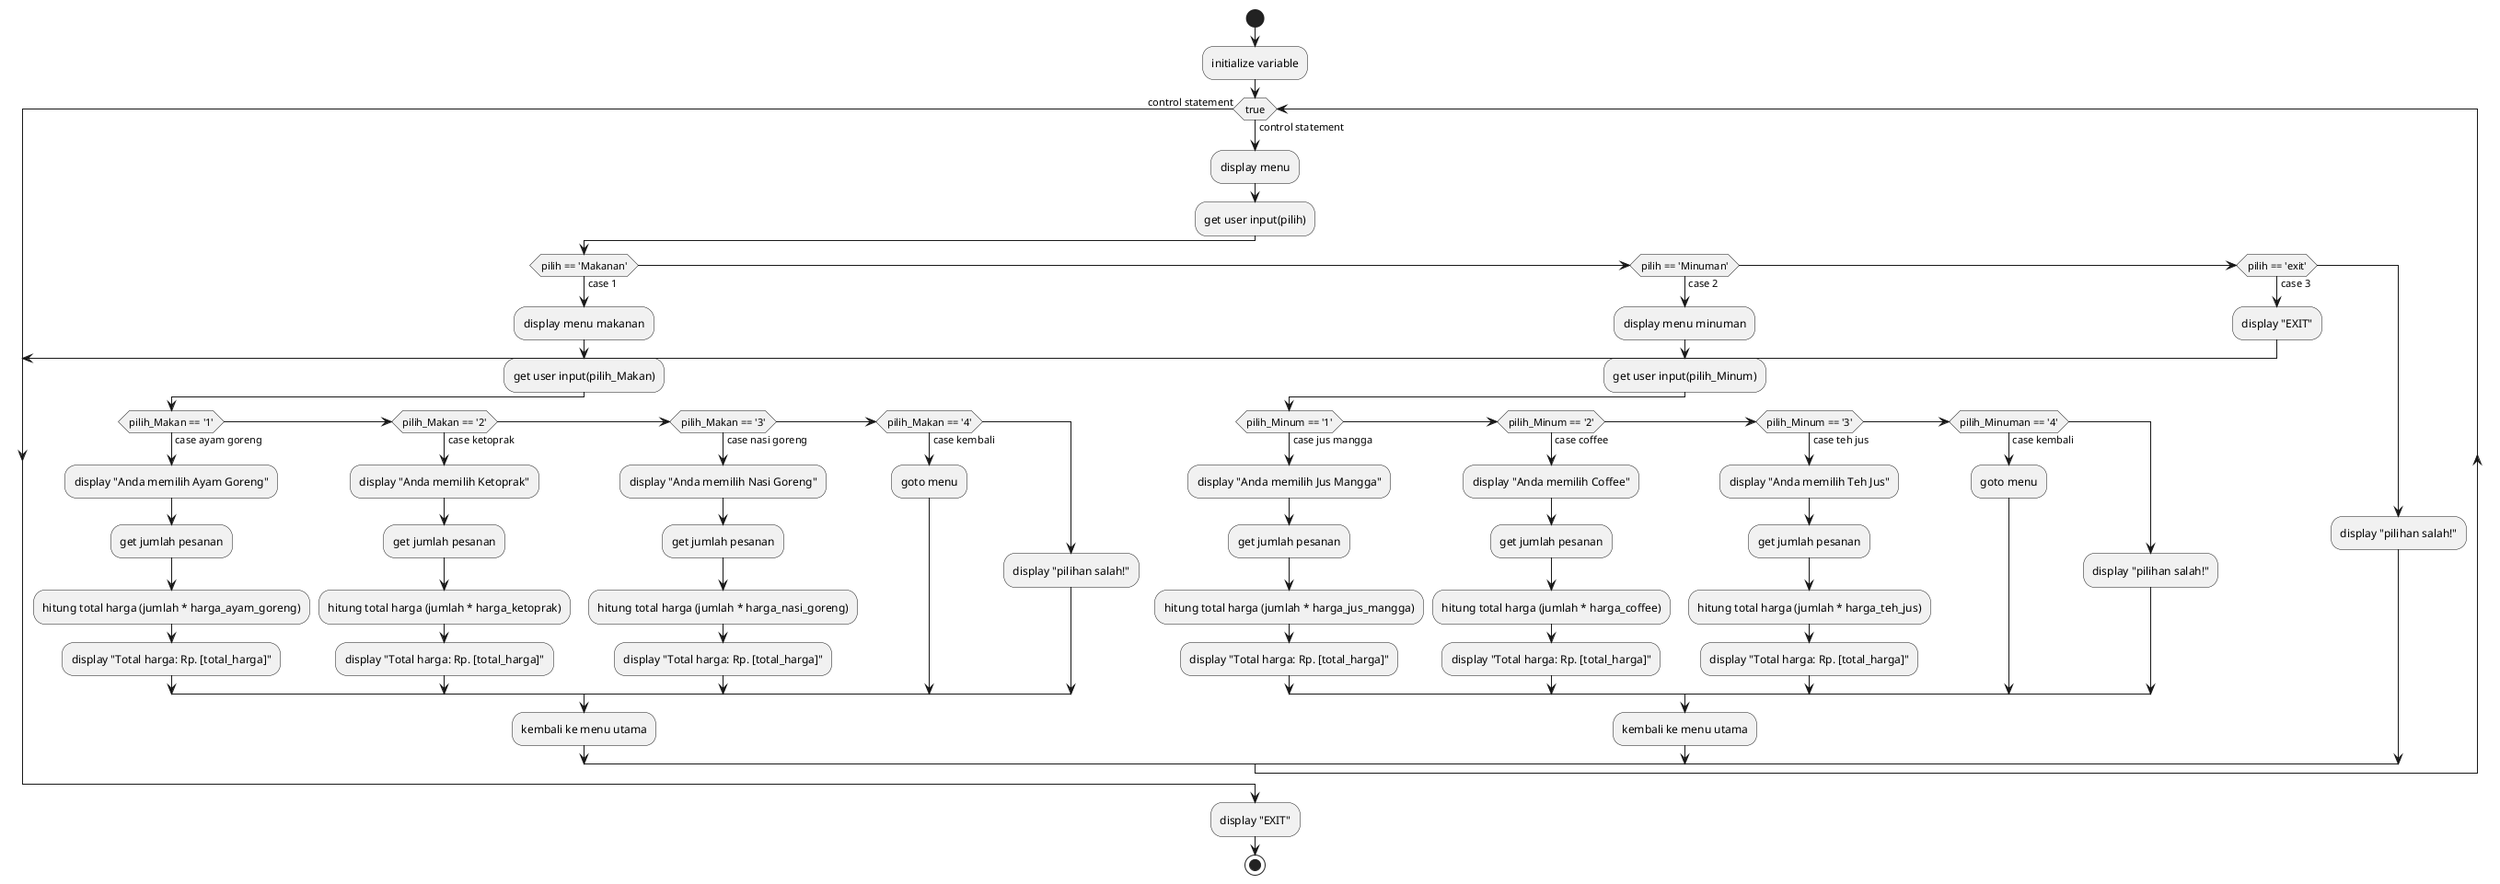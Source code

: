 @startuml pert7
start
:initialize variable;
while (true) is (control statement)
    :display menu;
    :get user input(pilih);
    if (pilih == 'Makanan') then (case 1)
        :display menu makanan;
        :get user input(pilih_Makan);
        if (pilih_Makan == '1') then (case ayam goreng)
            :display "Anda memilih Ayam Goreng";
            :get jumlah pesanan;
            :hitung total harga (jumlah * harga_ayam_goreng);
            :display "Total harga: Rp. [total_harga]";
        else if (pilih_Makan == '2') then (case ketoprak)
            :display "Anda memilih Ketoprak";
            :get jumlah pesanan;
            :hitung total harga (jumlah * harga_ketoprak);
            :display "Total harga: Rp. [total_harga]";
        else if (pilih_Makan == '3') then (case nasi goreng)
            :display "Anda memilih Nasi Goreng";
            :get jumlah pesanan;
            :hitung total harga (jumlah * harga_nasi_goreng);
            :display "Total harga: Rp. [total_harga]";
        else if (pilih_Makan == '4') then (case kembali)
            :goto menu;
        else
            :display "pilihan salah!";
        endif
        :kembali ke menu utama;


        

    else if (pilih == 'Minuman') then (case 2)
        :display menu minuman;
        :get user input(pilih_Minum);
        if (pilih_Minum == '1') then (case jus mangga)
            :display "Anda memilih Jus Mangga";
            :get jumlah pesanan;
            :hitung total harga (jumlah * harga_jus_mangga);
            :display "Total harga: Rp. [total_harga]";
        else if (pilih_Minum == '2') then (case coffee)
            :display "Anda memilih Coffee";
            :get jumlah pesanan;
            :hitung total harga (jumlah * harga_coffee);
            :display "Total harga: Rp. [total_harga]";
        else if (pilih_Minum == '3') then (case teh jus)
            :display "Anda memilih Teh Jus";
            :get jumlah pesanan;
            :hitung total harga (jumlah * harga_teh_jus);
            :display "Total harga: Rp. [total_harga]";
        else if (pilih_Minuman == '4') then (case kembali)
            :goto menu;
        else
            :display "pilihan salah!";
        endif
        :kembali ke menu utama;
        
    else if (pilih == 'exit') then (case 3)
        :display "EXIT";
        break
    else
        :display "pilihan salah!";
    endif
endwhile (control statement)
:display "EXIT";
stop
@enduml
